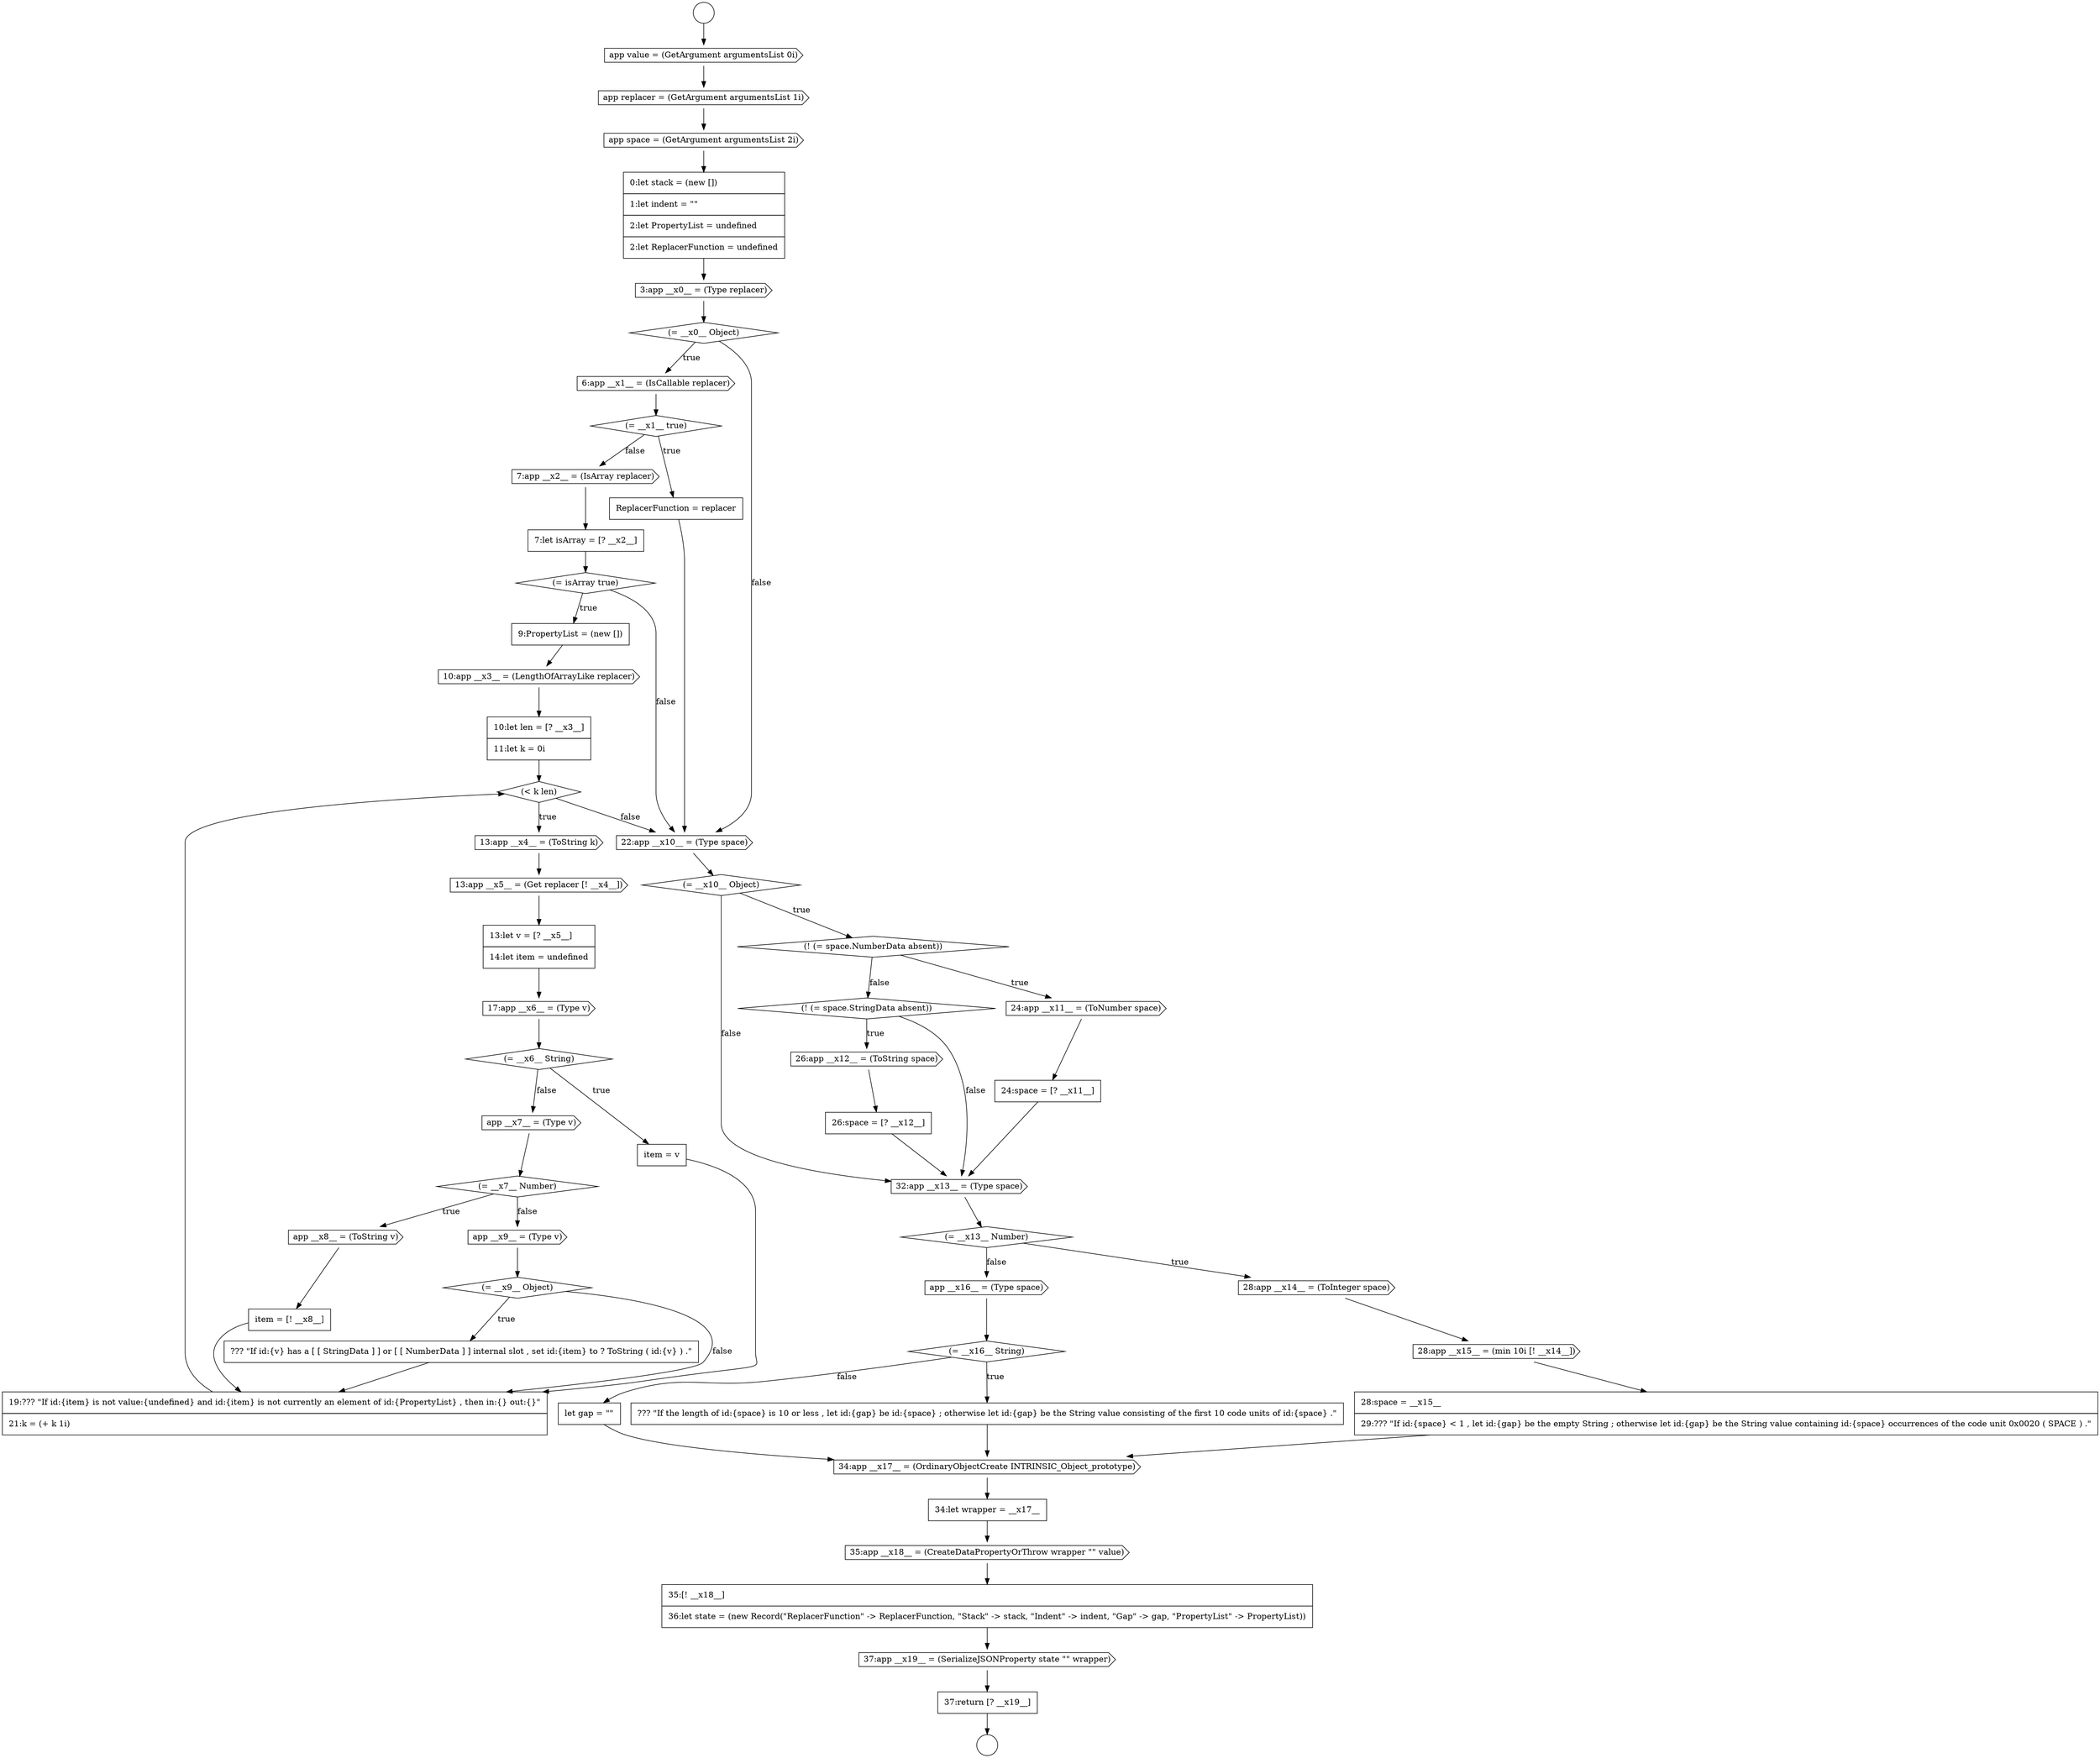 digraph {
  node18001 [shape=none, margin=0, label=<<font color="black">
    <table border="0" cellborder="1" cellspacing="0" cellpadding="10">
      <tr><td align="left">7:let isArray = [? __x2__]</td></tr>
    </table>
  </font>> color="black" fillcolor="white" style=filled]
  node18036 [shape=none, margin=0, label=<<font color="black">
    <table border="0" cellborder="1" cellspacing="0" cellpadding="10">
      <tr><td align="left">??? &quot;If the length of id:{space} is 10 or less , let id:{gap} be id:{space} ; otherwise let id:{gap} be the String value consisting of the first 10 code units of id:{space} .&quot;</td></tr>
    </table>
  </font>> color="black" fillcolor="white" style=filled]
  node18004 [shape=cds, label=<<font color="black">10:app __x3__ = (LengthOfArrayLike replacer)</font>> color="black" fillcolor="white" style=filled]
  node18016 [shape=none, margin=0, label=<<font color="black">
    <table border="0" cellborder="1" cellspacing="0" cellpadding="10">
      <tr><td align="left">item = [! __x8__]</td></tr>
    </table>
  </font>> color="black" fillcolor="white" style=filled]
  node18012 [shape=none, margin=0, label=<<font color="black">
    <table border="0" cellborder="1" cellspacing="0" cellpadding="10">
      <tr><td align="left">item = v</td></tr>
    </table>
  </font>> color="black" fillcolor="white" style=filled]
  node17991 [shape=cds, label=<<font color="black">app value = (GetArgument argumentsList 0i)</font>> color="black" fillcolor="white" style=filled]
  node18006 [shape=diamond, label=<<font color="black">(&lt; k len)</font>> color="black" fillcolor="white" style=filled]
  node18041 [shape=none, margin=0, label=<<font color="black">
    <table border="0" cellborder="1" cellspacing="0" cellpadding="10">
      <tr><td align="left">35:[! __x18__]</td></tr>
      <tr><td align="left">36:let state = (new Record(&quot;ReplacerFunction&quot; -&gt; ReplacerFunction, &quot;Stack&quot; -&gt; stack, &quot;Indent&quot; -&gt; indent, &quot;Gap&quot; -&gt; gap, &quot;PropertyList&quot; -&gt; PropertyList))</td></tr>
    </table>
  </font>> color="black" fillcolor="white" style=filled]
  node18009 [shape=none, margin=0, label=<<font color="black">
    <table border="0" cellborder="1" cellspacing="0" cellpadding="10">
      <tr><td align="left">13:let v = [? __x5__]</td></tr>
      <tr><td align="left">14:let item = undefined</td></tr>
    </table>
  </font>> color="black" fillcolor="white" style=filled]
  node18002 [shape=diamond, label=<<font color="black">(= isArray true)</font>> color="black" fillcolor="white" style=filled]
  node17989 [shape=circle label=" " color="black" fillcolor="white" style=filled]
  node18014 [shape=diamond, label=<<font color="black">(= __x7__ Number)</font>> color="black" fillcolor="white" style=filled]
  node18008 [shape=cds, label=<<font color="black">13:app __x5__ = (Get replacer [! __x4__])</font>> color="black" fillcolor="white" style=filled]
  node17998 [shape=diamond, label=<<font color="black">(= __x1__ true)</font>> color="black" fillcolor="white" style=filled]
  node18033 [shape=none, margin=0, label=<<font color="black">
    <table border="0" cellborder="1" cellspacing="0" cellpadding="10">
      <tr><td align="left">28:space = __x15__</td></tr>
      <tr><td align="left">29:??? &quot;If id:{space} &lt; 1 , let id:{gap} be the empty String ; otherwise let id:{gap} be the String value containing id:{space} occurrences of the code unit 0x0020 ( SPACE ) .&quot;</td></tr>
    </table>
  </font>> color="black" fillcolor="white" style=filled]
  node18018 [shape=diamond, label=<<font color="black">(= __x9__ Object)</font>> color="black" fillcolor="white" style=filled]
  node18020 [shape=none, margin=0, label=<<font color="black">
    <table border="0" cellborder="1" cellspacing="0" cellpadding="10">
      <tr><td align="left">19:??? &quot;If id:{item} is not value:{undefined} and id:{item} is not currently an element of id:{PropertyList} , then in:{} out:{}&quot;</td></tr>
      <tr><td align="left">21:k = (+ k 1i)</td></tr>
    </table>
  </font>> color="black" fillcolor="white" style=filled]
  node18040 [shape=cds, label=<<font color="black">35:app __x18__ = (CreateDataPropertyOrThrow wrapper &quot;&quot; value)</font>> color="black" fillcolor="white" style=filled]
  node18023 [shape=diamond, label=<<font color="black">(! (= space.NumberData absent))</font>> color="black" fillcolor="white" style=filled]
  node18015 [shape=cds, label=<<font color="black">app __x8__ = (ToString v)</font>> color="black" fillcolor="white" style=filled]
  node18005 [shape=none, margin=0, label=<<font color="black">
    <table border="0" cellborder="1" cellspacing="0" cellpadding="10">
      <tr><td align="left">10:let len = [? __x3__]</td></tr>
      <tr><td align="left">11:let k = 0i</td></tr>
    </table>
  </font>> color="black" fillcolor="white" style=filled]
  node18030 [shape=diamond, label=<<font color="black">(= __x13__ Number)</font>> color="black" fillcolor="white" style=filled]
  node18011 [shape=diamond, label=<<font color="black">(= __x6__ String)</font>> color="black" fillcolor="white" style=filled]
  node18043 [shape=none, margin=0, label=<<font color="black">
    <table border="0" cellborder="1" cellspacing="0" cellpadding="10">
      <tr><td align="left">37:return [? __x19__]</td></tr>
    </table>
  </font>> color="black" fillcolor="white" style=filled]
  node17994 [shape=none, margin=0, label=<<font color="black">
    <table border="0" cellborder="1" cellspacing="0" cellpadding="10">
      <tr><td align="left">0:let stack = (new [])</td></tr>
      <tr><td align="left">1:let indent = &quot;&quot;</td></tr>
      <tr><td align="left">2:let PropertyList = undefined</td></tr>
      <tr><td align="left">2:let ReplacerFunction = undefined</td></tr>
    </table>
  </font>> color="black" fillcolor="white" style=filled]
  node18026 [shape=diamond, label=<<font color="black">(! (= space.StringData absent))</font>> color="black" fillcolor="white" style=filled]
  node18037 [shape=none, margin=0, label=<<font color="black">
    <table border="0" cellborder="1" cellspacing="0" cellpadding="10">
      <tr><td align="left">let gap = &quot;&quot;</td></tr>
    </table>
  </font>> color="black" fillcolor="white" style=filled]
  node18022 [shape=diamond, label=<<font color="black">(= __x10__ Object)</font>> color="black" fillcolor="white" style=filled]
  node18031 [shape=cds, label=<<font color="black">28:app __x14__ = (ToInteger space)</font>> color="black" fillcolor="white" style=filled]
  node17999 [shape=none, margin=0, label=<<font color="black">
    <table border="0" cellborder="1" cellspacing="0" cellpadding="10">
      <tr><td align="left">ReplacerFunction = replacer</td></tr>
    </table>
  </font>> color="black" fillcolor="white" style=filled]
  node17990 [shape=circle label=" " color="black" fillcolor="white" style=filled]
  node18017 [shape=cds, label=<<font color="black">app __x9__ = (Type v)</font>> color="black" fillcolor="white" style=filled]
  node18039 [shape=none, margin=0, label=<<font color="black">
    <table border="0" cellborder="1" cellspacing="0" cellpadding="10">
      <tr><td align="left">34:let wrapper = __x17__</td></tr>
    </table>
  </font>> color="black" fillcolor="white" style=filled]
  node17995 [shape=cds, label=<<font color="black">3:app __x0__ = (Type replacer)</font>> color="black" fillcolor="white" style=filled]
  node18027 [shape=cds, label=<<font color="black">26:app __x12__ = (ToString space)</font>> color="black" fillcolor="white" style=filled]
  node18038 [shape=cds, label=<<font color="black">34:app __x17__ = (OrdinaryObjectCreate INTRINSIC_Object_prototype)</font>> color="black" fillcolor="white" style=filled]
  node18013 [shape=cds, label=<<font color="black">app __x7__ = (Type v)</font>> color="black" fillcolor="white" style=filled]
  node18003 [shape=none, margin=0, label=<<font color="black">
    <table border="0" cellborder="1" cellspacing="0" cellpadding="10">
      <tr><td align="left">9:PropertyList = (new [])</td></tr>
    </table>
  </font>> color="black" fillcolor="white" style=filled]
  node18035 [shape=diamond, label=<<font color="black">(= __x16__ String)</font>> color="black" fillcolor="white" style=filled]
  node18028 [shape=none, margin=0, label=<<font color="black">
    <table border="0" cellborder="1" cellspacing="0" cellpadding="10">
      <tr><td align="left">26:space = [? __x12__]</td></tr>
    </table>
  </font>> color="black" fillcolor="white" style=filled]
  node18000 [shape=cds, label=<<font color="black">7:app __x2__ = (IsArray replacer)</font>> color="black" fillcolor="white" style=filled]
  node18032 [shape=cds, label=<<font color="black">28:app __x15__ = (min 10i [! __x14__])</font>> color="black" fillcolor="white" style=filled]
  node17996 [shape=diamond, label=<<font color="black">(= __x0__ Object)</font>> color="black" fillcolor="white" style=filled]
  node18007 [shape=cds, label=<<font color="black">13:app __x4__ = (ToString k)</font>> color="black" fillcolor="white" style=filled]
  node17997 [shape=cds, label=<<font color="black">6:app __x1__ = (IsCallable replacer)</font>> color="black" fillcolor="white" style=filled]
  node17992 [shape=cds, label=<<font color="black">app replacer = (GetArgument argumentsList 1i)</font>> color="black" fillcolor="white" style=filled]
  node18034 [shape=cds, label=<<font color="black">app __x16__ = (Type space)</font>> color="black" fillcolor="white" style=filled]
  node18019 [shape=none, margin=0, label=<<font color="black">
    <table border="0" cellborder="1" cellspacing="0" cellpadding="10">
      <tr><td align="left">??? &quot;If id:{v} has a [ [ StringData ] ] or [ [ NumberData ] ] internal slot , set id:{item} to ? ToString ( id:{v} ) .&quot;</td></tr>
    </table>
  </font>> color="black" fillcolor="white" style=filled]
  node18024 [shape=cds, label=<<font color="black">24:app __x11__ = (ToNumber space)</font>> color="black" fillcolor="white" style=filled]
  node18029 [shape=cds, label=<<font color="black">32:app __x13__ = (Type space)</font>> color="black" fillcolor="white" style=filled]
  node18010 [shape=cds, label=<<font color="black">17:app __x6__ = (Type v)</font>> color="black" fillcolor="white" style=filled]
  node18025 [shape=none, margin=0, label=<<font color="black">
    <table border="0" cellborder="1" cellspacing="0" cellpadding="10">
      <tr><td align="left">24:space = [? __x11__]</td></tr>
    </table>
  </font>> color="black" fillcolor="white" style=filled]
  node18042 [shape=cds, label=<<font color="black">37:app __x19__ = (SerializeJSONProperty state &quot;&quot; wrapper)</font>> color="black" fillcolor="white" style=filled]
  node17993 [shape=cds, label=<<font color="black">app space = (GetArgument argumentsList 2i)</font>> color="black" fillcolor="white" style=filled]
  node18021 [shape=cds, label=<<font color="black">22:app __x10__ = (Type space)</font>> color="black" fillcolor="white" style=filled]
  node17992 -> node17993 [ color="black"]
  node18029 -> node18030 [ color="black"]
  node18000 -> node18001 [ color="black"]
  node18036 -> node18038 [ color="black"]
  node17999 -> node18021 [ color="black"]
  node18002 -> node18003 [label=<<font color="black">true</font>> color="black"]
  node18002 -> node18021 [label=<<font color="black">false</font>> color="black"]
  node18013 -> node18014 [ color="black"]
  node18032 -> node18033 [ color="black"]
  node18024 -> node18025 [ color="black"]
  node18016 -> node18020 [ color="black"]
  node18001 -> node18002 [ color="black"]
  node18042 -> node18043 [ color="black"]
  node18034 -> node18035 [ color="black"]
  node18021 -> node18022 [ color="black"]
  node17995 -> node17996 [ color="black"]
  node18025 -> node18029 [ color="black"]
  node18027 -> node18028 [ color="black"]
  node18039 -> node18040 [ color="black"]
  node18028 -> node18029 [ color="black"]
  node18022 -> node18023 [label=<<font color="black">true</font>> color="black"]
  node18022 -> node18029 [label=<<font color="black">false</font>> color="black"]
  node18038 -> node18039 [ color="black"]
  node18010 -> node18011 [ color="black"]
  node18037 -> node18038 [ color="black"]
  node18017 -> node18018 [ color="black"]
  node18020 -> node18006 [ color="black"]
  node18009 -> node18010 [ color="black"]
  node18031 -> node18032 [ color="black"]
  node18003 -> node18004 [ color="black"]
  node18026 -> node18027 [label=<<font color="black">true</font>> color="black"]
  node18026 -> node18029 [label=<<font color="black">false</font>> color="black"]
  node18015 -> node18016 [ color="black"]
  node18023 -> node18024 [label=<<font color="black">true</font>> color="black"]
  node18023 -> node18026 [label=<<font color="black">false</font>> color="black"]
  node18033 -> node18038 [ color="black"]
  node18006 -> node18007 [label=<<font color="black">true</font>> color="black"]
  node18006 -> node18021 [label=<<font color="black">false</font>> color="black"]
  node18011 -> node18012 [label=<<font color="black">true</font>> color="black"]
  node18011 -> node18013 [label=<<font color="black">false</font>> color="black"]
  node18035 -> node18036 [label=<<font color="black">true</font>> color="black"]
  node18035 -> node18037 [label=<<font color="black">false</font>> color="black"]
  node18043 -> node17990 [ color="black"]
  node18030 -> node18031 [label=<<font color="black">true</font>> color="black"]
  node18030 -> node18034 [label=<<font color="black">false</font>> color="black"]
  node17994 -> node17995 [ color="black"]
  node18019 -> node18020 [ color="black"]
  node18004 -> node18005 [ color="black"]
  node18041 -> node18042 [ color="black"]
  node17989 -> node17991 [ color="black"]
  node17991 -> node17992 [ color="black"]
  node17997 -> node17998 [ color="black"]
  node18018 -> node18019 [label=<<font color="black">true</font>> color="black"]
  node18018 -> node18020 [label=<<font color="black">false</font>> color="black"]
  node17993 -> node17994 [ color="black"]
  node18040 -> node18041 [ color="black"]
  node17996 -> node17997 [label=<<font color="black">true</font>> color="black"]
  node17996 -> node18021 [label=<<font color="black">false</font>> color="black"]
  node18005 -> node18006 [ color="black"]
  node18012 -> node18020 [ color="black"]
  node18008 -> node18009 [ color="black"]
  node18014 -> node18015 [label=<<font color="black">true</font>> color="black"]
  node18014 -> node18017 [label=<<font color="black">false</font>> color="black"]
  node18007 -> node18008 [ color="black"]
  node17998 -> node17999 [label=<<font color="black">true</font>> color="black"]
  node17998 -> node18000 [label=<<font color="black">false</font>> color="black"]
}
